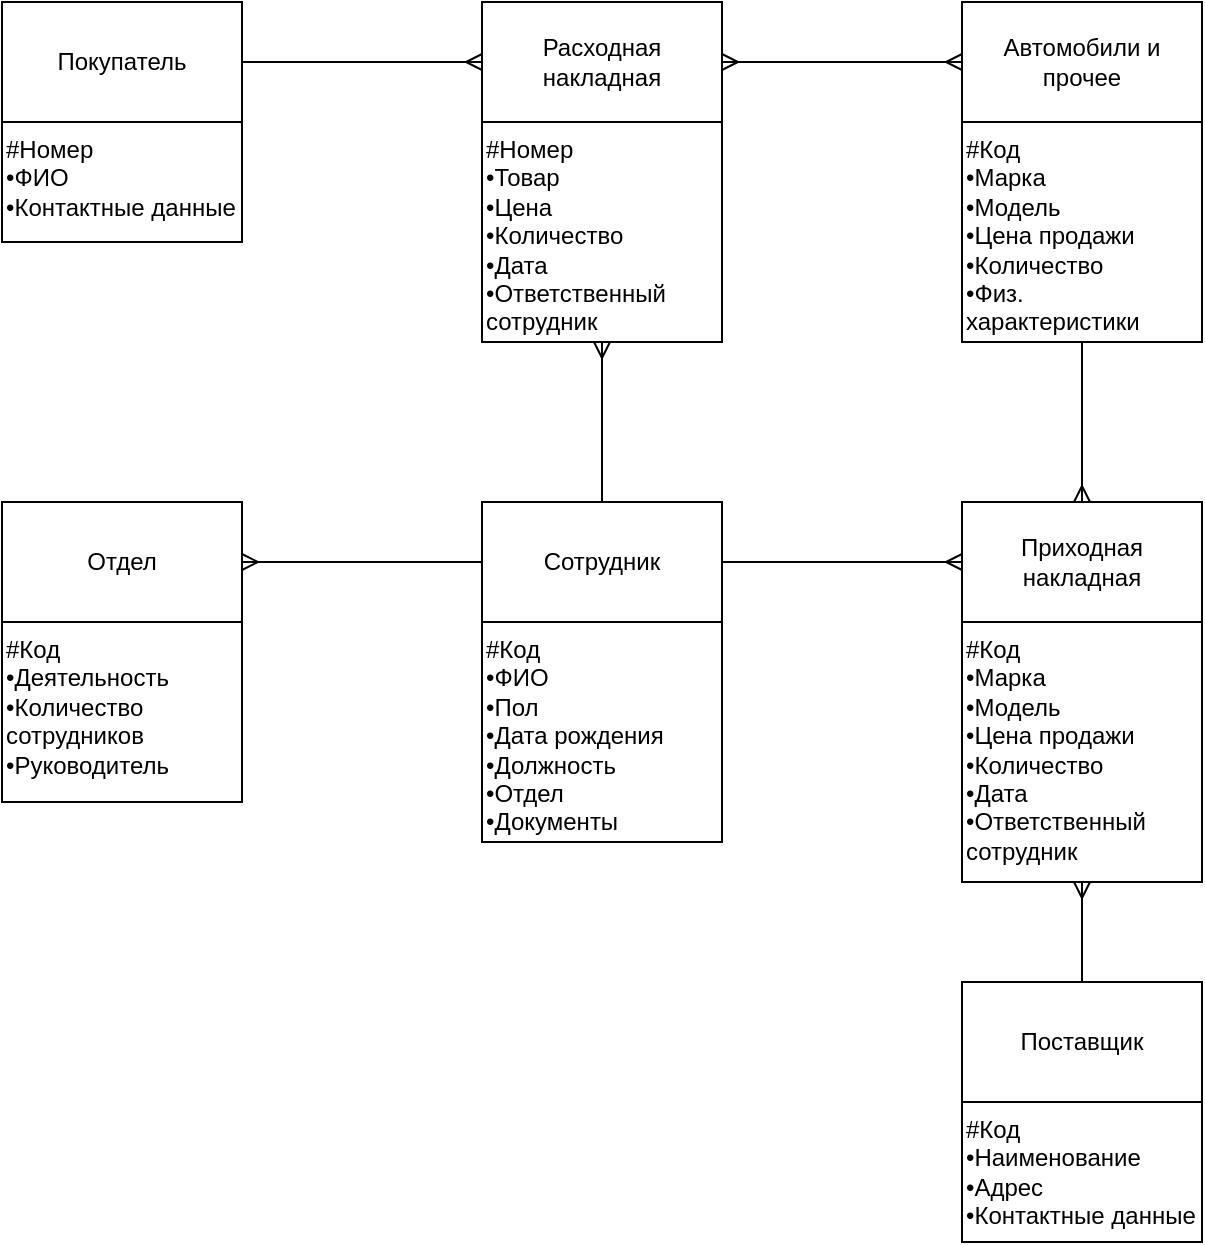 <mxfile version="23.1.1" type="device">
  <diagram name="Страница — 1" id="JbLBqNJDXtSKzeGJfLCx">
    <mxGraphModel dx="1050" dy="569" grid="1" gridSize="10" guides="1" tooltips="1" connect="1" arrows="1" fold="1" page="1" pageScale="1" pageWidth="827" pageHeight="1169" math="0" shadow="0">
      <root>
        <mxCell id="0" />
        <mxCell id="1" parent="0" />
        <mxCell id="DAbUa0cISs_4jPCUR986-16" style="edgeStyle=orthogonalEdgeStyle;rounded=0;orthogonalLoop=1;jettySize=auto;html=1;exitX=1;exitY=0.5;exitDx=0;exitDy=0;entryX=0;entryY=0.5;entryDx=0;entryDy=0;endArrow=ERmany;endFill=0;" edge="1" parent="1" source="4B9vC4CJzgwU2PnvdlsH-1" target="4B9vC4CJzgwU2PnvdlsH-3">
          <mxGeometry relative="1" as="geometry" />
        </mxCell>
        <mxCell id="4B9vC4CJzgwU2PnvdlsH-1" value="Покупатель" style="rounded=0;whiteSpace=wrap;html=1;" parent="1" vertex="1">
          <mxGeometry x="120" y="120" width="120" height="60" as="geometry" />
        </mxCell>
        <mxCell id="4B9vC4CJzgwU2PnvdlsH-2" value="#Номер&lt;br&gt;•ФИО&lt;br&gt;•Контактные данные" style="rounded=0;whiteSpace=wrap;html=1;align=left;verticalAlign=top;" parent="1" vertex="1">
          <mxGeometry x="120" y="180" width="120" height="60" as="geometry" />
        </mxCell>
        <mxCell id="4B9vC4CJzgwU2PnvdlsH-3" value="Расходная накладная" style="rounded=0;whiteSpace=wrap;html=1;" parent="1" vertex="1">
          <mxGeometry x="360" y="120" width="120" height="60" as="geometry" />
        </mxCell>
        <mxCell id="DAbUa0cISs_4jPCUR986-15" style="edgeStyle=orthogonalEdgeStyle;rounded=0;orthogonalLoop=1;jettySize=auto;html=1;exitX=0;exitY=0.5;exitDx=0;exitDy=0;entryX=1;entryY=0.5;entryDx=0;entryDy=0;startArrow=ERmany;startFill=0;endArrow=ERmany;endFill=0;" edge="1" parent="1" source="DAbUa0cISs_4jPCUR986-1" target="4B9vC4CJzgwU2PnvdlsH-3">
          <mxGeometry relative="1" as="geometry" />
        </mxCell>
        <mxCell id="DAbUa0cISs_4jPCUR986-1" value="Автомобили и прочее" style="rounded=0;whiteSpace=wrap;html=1;" vertex="1" parent="1">
          <mxGeometry x="600" y="120" width="120" height="60" as="geometry" />
        </mxCell>
        <mxCell id="DAbUa0cISs_4jPCUR986-2" value="#Номер&lt;br&gt;•Товар&lt;br&gt;•Цена&lt;br&gt;•Количество&lt;br&gt;•Дата&lt;br&gt;•Ответственный сотрудник&lt;br&gt;" style="rounded=0;whiteSpace=wrap;html=1;verticalAlign=top;align=left;" vertex="1" parent="1">
          <mxGeometry x="360" y="180" width="120" height="110" as="geometry" />
        </mxCell>
        <mxCell id="DAbUa0cISs_4jPCUR986-13" style="edgeStyle=orthogonalEdgeStyle;rounded=0;orthogonalLoop=1;jettySize=auto;html=1;exitX=0.5;exitY=1;exitDx=0;exitDy=0;entryX=0.5;entryY=0;entryDx=0;entryDy=0;endArrow=ERmany;endFill=0;" edge="1" parent="1" source="DAbUa0cISs_4jPCUR986-3" target="DAbUa0cISs_4jPCUR986-7">
          <mxGeometry relative="1" as="geometry" />
        </mxCell>
        <mxCell id="DAbUa0cISs_4jPCUR986-3" value="#Код&lt;br&gt;•Марка&lt;br&gt;•Модель&lt;br&gt;•Цена продажи&lt;br&gt;•Количество&lt;br&gt;•Физ. характеристики" style="rounded=0;whiteSpace=wrap;html=1;verticalAlign=top;align=left;" vertex="1" parent="1">
          <mxGeometry x="600" y="180" width="120" height="110" as="geometry" />
        </mxCell>
        <mxCell id="DAbUa0cISs_4jPCUR986-4" value="Отдел" style="rounded=0;whiteSpace=wrap;html=1;" vertex="1" parent="1">
          <mxGeometry x="120" y="370" width="120" height="60" as="geometry" />
        </mxCell>
        <mxCell id="DAbUa0cISs_4jPCUR986-5" value="#Код&lt;br&gt;•Деятельность&lt;br&gt;•Количество сотрудников&lt;br&gt;•Руководитель" style="rounded=0;whiteSpace=wrap;html=1;align=left;verticalAlign=top;" vertex="1" parent="1">
          <mxGeometry x="120" y="430" width="120" height="90" as="geometry" />
        </mxCell>
        <mxCell id="DAbUa0cISs_4jPCUR986-14" style="edgeStyle=orthogonalEdgeStyle;rounded=0;orthogonalLoop=1;jettySize=auto;html=1;exitX=1;exitY=0.5;exitDx=0;exitDy=0;entryX=0;entryY=0.5;entryDx=0;entryDy=0;endArrow=ERmany;endFill=0;" edge="1" parent="1" source="DAbUa0cISs_4jPCUR986-6" target="DAbUa0cISs_4jPCUR986-7">
          <mxGeometry relative="1" as="geometry" />
        </mxCell>
        <mxCell id="DAbUa0cISs_4jPCUR986-19" style="edgeStyle=orthogonalEdgeStyle;rounded=0;orthogonalLoop=1;jettySize=auto;html=1;exitX=0.5;exitY=0;exitDx=0;exitDy=0;entryX=0.5;entryY=1;entryDx=0;entryDy=0;endArrow=ERmany;endFill=0;" edge="1" parent="1" source="DAbUa0cISs_4jPCUR986-6" target="DAbUa0cISs_4jPCUR986-2">
          <mxGeometry relative="1" as="geometry" />
        </mxCell>
        <mxCell id="DAbUa0cISs_4jPCUR986-20" style="edgeStyle=orthogonalEdgeStyle;rounded=0;orthogonalLoop=1;jettySize=auto;html=1;exitX=0;exitY=0.5;exitDx=0;exitDy=0;entryX=1;entryY=0.5;entryDx=0;entryDy=0;endArrow=ERmany;endFill=0;" edge="1" parent="1" source="DAbUa0cISs_4jPCUR986-6" target="DAbUa0cISs_4jPCUR986-4">
          <mxGeometry relative="1" as="geometry" />
        </mxCell>
        <mxCell id="DAbUa0cISs_4jPCUR986-6" value="Сотрудник" style="rounded=0;whiteSpace=wrap;html=1;" vertex="1" parent="1">
          <mxGeometry x="360" y="370" width="120" height="60" as="geometry" />
        </mxCell>
        <mxCell id="DAbUa0cISs_4jPCUR986-7" value="Приходная накладная" style="rounded=0;whiteSpace=wrap;html=1;" vertex="1" parent="1">
          <mxGeometry x="600" y="370" width="120" height="60" as="geometry" />
        </mxCell>
        <mxCell id="DAbUa0cISs_4jPCUR986-8" value="#Код&lt;br&gt;•ФИО&lt;br&gt;•Пол&lt;br&gt;•Дата рождения&lt;br&gt;•Должность&lt;br&gt;•Отдел&lt;br&gt;•Документы" style="rounded=0;whiteSpace=wrap;html=1;verticalAlign=top;align=left;" vertex="1" parent="1">
          <mxGeometry x="360" y="430" width="120" height="110" as="geometry" />
        </mxCell>
        <mxCell id="DAbUa0cISs_4jPCUR986-9" value="#Код&lt;br&gt;•Марка&lt;br&gt;•Модель&lt;br&gt;•Цена продажи&lt;br&gt;•Количество&lt;br&gt;•Дата&lt;br&gt;•Ответственный сотрудник" style="rounded=0;whiteSpace=wrap;html=1;verticalAlign=top;align=left;" vertex="1" parent="1">
          <mxGeometry x="600" y="430" width="120" height="130" as="geometry" />
        </mxCell>
        <mxCell id="DAbUa0cISs_4jPCUR986-12" style="edgeStyle=orthogonalEdgeStyle;rounded=0;orthogonalLoop=1;jettySize=auto;html=1;exitX=0.5;exitY=0;exitDx=0;exitDy=0;entryX=0.5;entryY=1;entryDx=0;entryDy=0;endArrow=ERmany;endFill=0;" edge="1" parent="1" source="DAbUa0cISs_4jPCUR986-10" target="DAbUa0cISs_4jPCUR986-9">
          <mxGeometry relative="1" as="geometry" />
        </mxCell>
        <mxCell id="DAbUa0cISs_4jPCUR986-10" value="Поставщик" style="rounded=0;whiteSpace=wrap;html=1;" vertex="1" parent="1">
          <mxGeometry x="600" y="610" width="120" height="60" as="geometry" />
        </mxCell>
        <mxCell id="DAbUa0cISs_4jPCUR986-11" value="#Код&lt;br&gt;•Наименование&lt;br&gt;•Адрес&lt;br&gt;•Контактные данные&lt;br&gt;" style="rounded=0;whiteSpace=wrap;html=1;verticalAlign=top;align=left;" vertex="1" parent="1">
          <mxGeometry x="600" y="670" width="120" height="70" as="geometry" />
        </mxCell>
      </root>
    </mxGraphModel>
  </diagram>
</mxfile>
